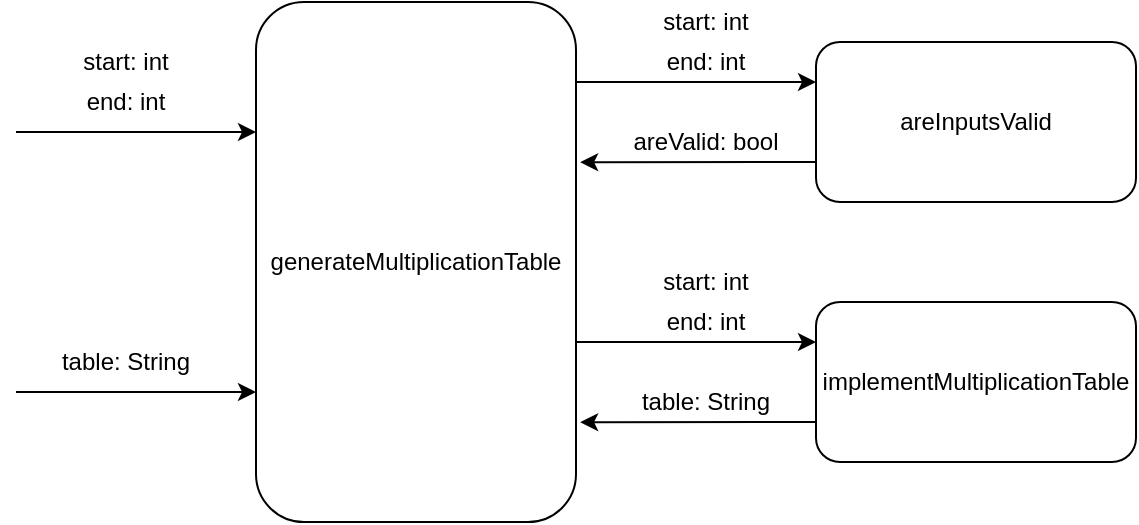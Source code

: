 <mxfile version="13.10.1" type="device"><diagram id="7nOaIbnD8aaLRonNqEWl" name="Page-1"><mxGraphModel dx="1422" dy="746" grid="1" gridSize="10" guides="1" tooltips="1" connect="1" arrows="1" fold="1" page="1" pageScale="1" pageWidth="827" pageHeight="1169" math="0" shadow="0"><root><mxCell id="0"/><mxCell id="1" parent="0"/><mxCell id="j8yNREKqJn9AHg668KWm-1" value="generateMultiplicationTable" style="rounded=1;whiteSpace=wrap;html=1;" vertex="1" parent="1"><mxGeometry x="160" y="280" width="160" height="260" as="geometry"/></mxCell><mxCell id="j8yNREKqJn9AHg668KWm-2" value="" style="endArrow=classic;html=1;entryX=0;entryY=0.25;entryDx=0;entryDy=0;" edge="1" parent="1" target="j8yNREKqJn9AHg668KWm-1"><mxGeometry width="50" height="50" relative="1" as="geometry"><mxPoint x="40" y="345" as="sourcePoint"/><mxPoint x="130" y="300" as="targetPoint"/></mxGeometry></mxCell><mxCell id="j8yNREKqJn9AHg668KWm-3" value="start: int" style="text;html=1;strokeColor=none;fillColor=none;align=center;verticalAlign=middle;whiteSpace=wrap;rounded=0;" vertex="1" parent="1"><mxGeometry x="70" y="300" width="50" height="20" as="geometry"/></mxCell><mxCell id="j8yNREKqJn9AHg668KWm-4" value="end: int" style="text;html=1;strokeColor=none;fillColor=none;align=center;verticalAlign=middle;whiteSpace=wrap;rounded=0;" vertex="1" parent="1"><mxGeometry x="70" y="320" width="50" height="20" as="geometry"/></mxCell><mxCell id="j8yNREKqJn9AHg668KWm-7" value="" style="endArrow=classic;html=1;entryX=0;entryY=0.75;entryDx=0;entryDy=0;" edge="1" parent="1" target="j8yNREKqJn9AHg668KWm-1"><mxGeometry width="50" height="50" relative="1" as="geometry"><mxPoint x="40" y="475" as="sourcePoint"/><mxPoint x="140" y="480" as="targetPoint"/></mxGeometry></mxCell><mxCell id="j8yNREKqJn9AHg668KWm-8" value="table: String" style="text;html=1;strokeColor=none;fillColor=none;align=center;verticalAlign=middle;whiteSpace=wrap;rounded=0;" vertex="1" parent="1"><mxGeometry x="60" y="450" width="70" height="20" as="geometry"/></mxCell><mxCell id="j8yNREKqJn9AHg668KWm-9" value="areInputsValid" style="rounded=1;whiteSpace=wrap;html=1;" vertex="1" parent="1"><mxGeometry x="440" y="300" width="160" height="80" as="geometry"/></mxCell><mxCell id="j8yNREKqJn9AHg668KWm-10" value="start: int" style="text;html=1;strokeColor=none;fillColor=none;align=center;verticalAlign=middle;whiteSpace=wrap;rounded=0;" vertex="1" parent="1"><mxGeometry x="360" y="280" width="50" height="20" as="geometry"/></mxCell><mxCell id="j8yNREKqJn9AHg668KWm-11" value="end: int" style="text;html=1;strokeColor=none;fillColor=none;align=center;verticalAlign=middle;whiteSpace=wrap;rounded=0;" vertex="1" parent="1"><mxGeometry x="360" y="300" width="50" height="20" as="geometry"/></mxCell><mxCell id="j8yNREKqJn9AHg668KWm-12" value="" style="endArrow=classic;html=1;entryX=0;entryY=0.25;entryDx=0;entryDy=0;" edge="1" parent="1"><mxGeometry width="50" height="50" relative="1" as="geometry"><mxPoint x="320" y="320" as="sourcePoint"/><mxPoint x="440" y="320" as="targetPoint"/></mxGeometry></mxCell><mxCell id="j8yNREKqJn9AHg668KWm-13" value="" style="endArrow=classic;html=1;entryX=1.013;entryY=0.308;entryDx=0;entryDy=0;exitX=0;exitY=0.75;exitDx=0;exitDy=0;entryPerimeter=0;" edge="1" parent="1" source="j8yNREKqJn9AHg668KWm-9" target="j8yNREKqJn9AHg668KWm-1"><mxGeometry width="50" height="50" relative="1" as="geometry"><mxPoint x="510" y="410" as="sourcePoint"/><mxPoint x="560" y="360" as="targetPoint"/></mxGeometry></mxCell><mxCell id="j8yNREKqJn9AHg668KWm-14" value="areValid: bool" style="text;html=1;strokeColor=none;fillColor=none;align=center;verticalAlign=middle;whiteSpace=wrap;rounded=0;" vertex="1" parent="1"><mxGeometry x="340" y="340" width="90" height="20" as="geometry"/></mxCell><mxCell id="j8yNREKqJn9AHg668KWm-15" value="implementMultiplicationTable" style="rounded=1;whiteSpace=wrap;html=1;" vertex="1" parent="1"><mxGeometry x="440" y="430" width="160" height="80" as="geometry"/></mxCell><mxCell id="j8yNREKqJn9AHg668KWm-16" value="start: int" style="text;html=1;strokeColor=none;fillColor=none;align=center;verticalAlign=middle;whiteSpace=wrap;rounded=0;" vertex="1" parent="1"><mxGeometry x="360" y="410" width="50" height="20" as="geometry"/></mxCell><mxCell id="j8yNREKqJn9AHg668KWm-17" value="end: int" style="text;html=1;strokeColor=none;fillColor=none;align=center;verticalAlign=middle;whiteSpace=wrap;rounded=0;" vertex="1" parent="1"><mxGeometry x="360" y="430" width="50" height="20" as="geometry"/></mxCell><mxCell id="j8yNREKqJn9AHg668KWm-18" value="" style="endArrow=classic;html=1;entryX=0;entryY=0.25;entryDx=0;entryDy=0;" edge="1" parent="1"><mxGeometry width="50" height="50" relative="1" as="geometry"><mxPoint x="320" y="450" as="sourcePoint"/><mxPoint x="440" y="450" as="targetPoint"/></mxGeometry></mxCell><mxCell id="j8yNREKqJn9AHg668KWm-19" value="" style="endArrow=classic;html=1;entryX=1.013;entryY=0.308;entryDx=0;entryDy=0;exitX=0;exitY=0.75;exitDx=0;exitDy=0;entryPerimeter=0;" edge="1" parent="1"><mxGeometry width="50" height="50" relative="1" as="geometry"><mxPoint x="440" y="490" as="sourcePoint"/><mxPoint x="322.08" y="490.08" as="targetPoint"/></mxGeometry></mxCell><mxCell id="j8yNREKqJn9AHg668KWm-20" value="table: String" style="text;html=1;strokeColor=none;fillColor=none;align=center;verticalAlign=middle;whiteSpace=wrap;rounded=0;" vertex="1" parent="1"><mxGeometry x="350" y="470" width="70" height="20" as="geometry"/></mxCell></root></mxGraphModel></diagram></mxfile>